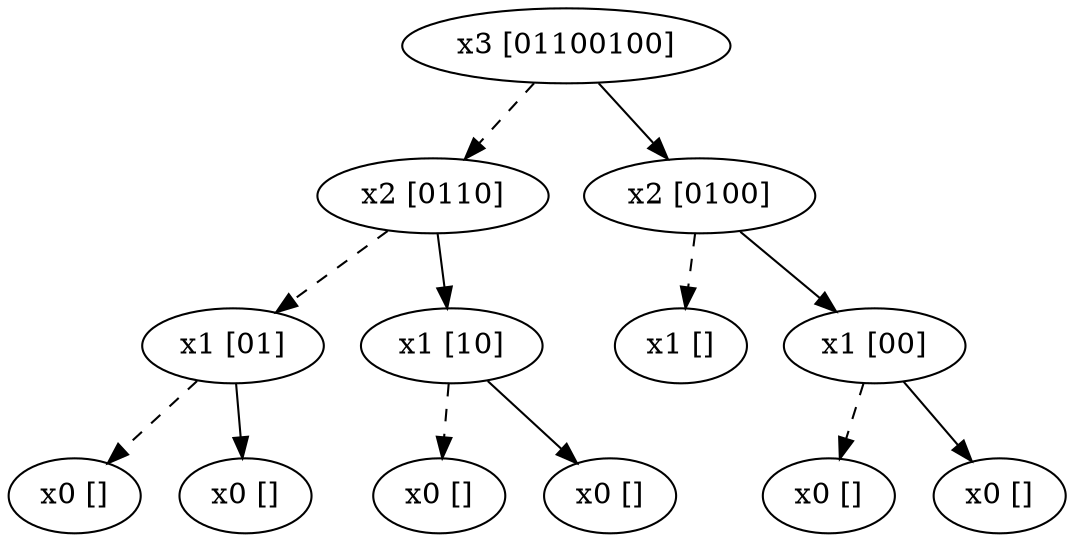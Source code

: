 digraph{_0x7fc991405a20_[label="x3 [01100100]"];_0x7fc991405a50_[label="x2 [0110]"];_0x7fc991405a80_[label="x1 [01]"];_0x7fc991405ab0_[label="x0 []"];_0x7fc991405ae0_[label="x0 []"];_0x7fc991405b10_[label="x1 [10]"];_0x7fc991405b40_[label="x0 []"];_0x7fc991405b70_[label="x0 []"];_0x7fc991405ba0_[label="x2 [0100]"];_0x7fc991405bd0_[label="x1 []"];_0x7fc991405c60_[label="x1 [00]"];_0x7fc991405c90_[label="x0 []"];_0x7fc991405cc0_[label="x0 []"];_0x7fc991405a20_->_0x7fc991405a50_[style=dashed];_0x7fc991405a20_->_0x7fc991405ba0_;_0x7fc991405a50_->_0x7fc991405a80_[style=dashed];_0x7fc991405a50_->_0x7fc991405b10_;_0x7fc991405a80_->_0x7fc991405ab0_[style=dashed];_0x7fc991405a80_->_0x7fc991405ae0_;_0x7fc991405b10_->_0x7fc991405b40_[style=dashed];_0x7fc991405b10_->_0x7fc991405b70_;_0x7fc991405ba0_->_0x7fc991405bd0_[style=dashed];_0x7fc991405ba0_->_0x7fc991405c60_;_0x7fc991405c60_->_0x7fc991405c90_[style=dashed];_0x7fc991405c60_->_0x7fc991405cc0_;}
